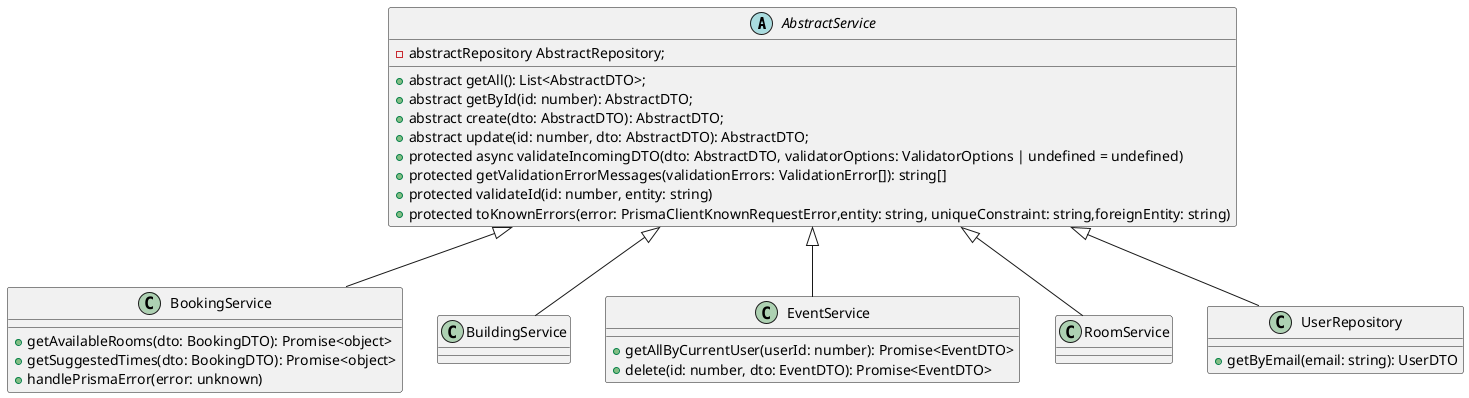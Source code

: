 @startuml

' Abstract classes

abstract class AbstractService {
    +abstract getAll(): List<AbstractDTO>;
    +abstract getById(id: number): AbstractDTO;
    +abstract create(dto: AbstractDTO): AbstractDTO;
    +abstract update(id: number, dto: AbstractDTO): AbstractDTO;
    +protected async validateIncomingDTO(dto: AbstractDTO, validatorOptions: ValidatorOptions | undefined = undefined)
    +protected getValidationErrorMessages(validationErrors: ValidationError[]): string[]
    +protected validateId(id: number, entity: string)
    +protected toKnownErrors(error: PrismaClientKnownRequestError,entity: string, uniqueConstraint: string,foreignEntity: string)
    -abstractRepository AbstractRepository;
}

' Concrete controller classes
class BookingService extends AbstractService {
    +getAvailableRooms(dto: BookingDTO): Promise<object>
    +getSuggestedTimes(dto: BookingDTO): Promise<object>
    +handlePrismaError(error: unknown)
}

class BuildingService extends AbstractService {
}

class EventService extends AbstractService {
    +getAllByCurrentUser(userId: number): Promise<EventDTO>
    +delete(id: number, dto: EventDTO): Promise<EventDTO>
}

class RoomService extends AbstractService {
}

class UserRepository extends AbstractService {
    +getByEmail(email: string): UserDTO
}

@enduml